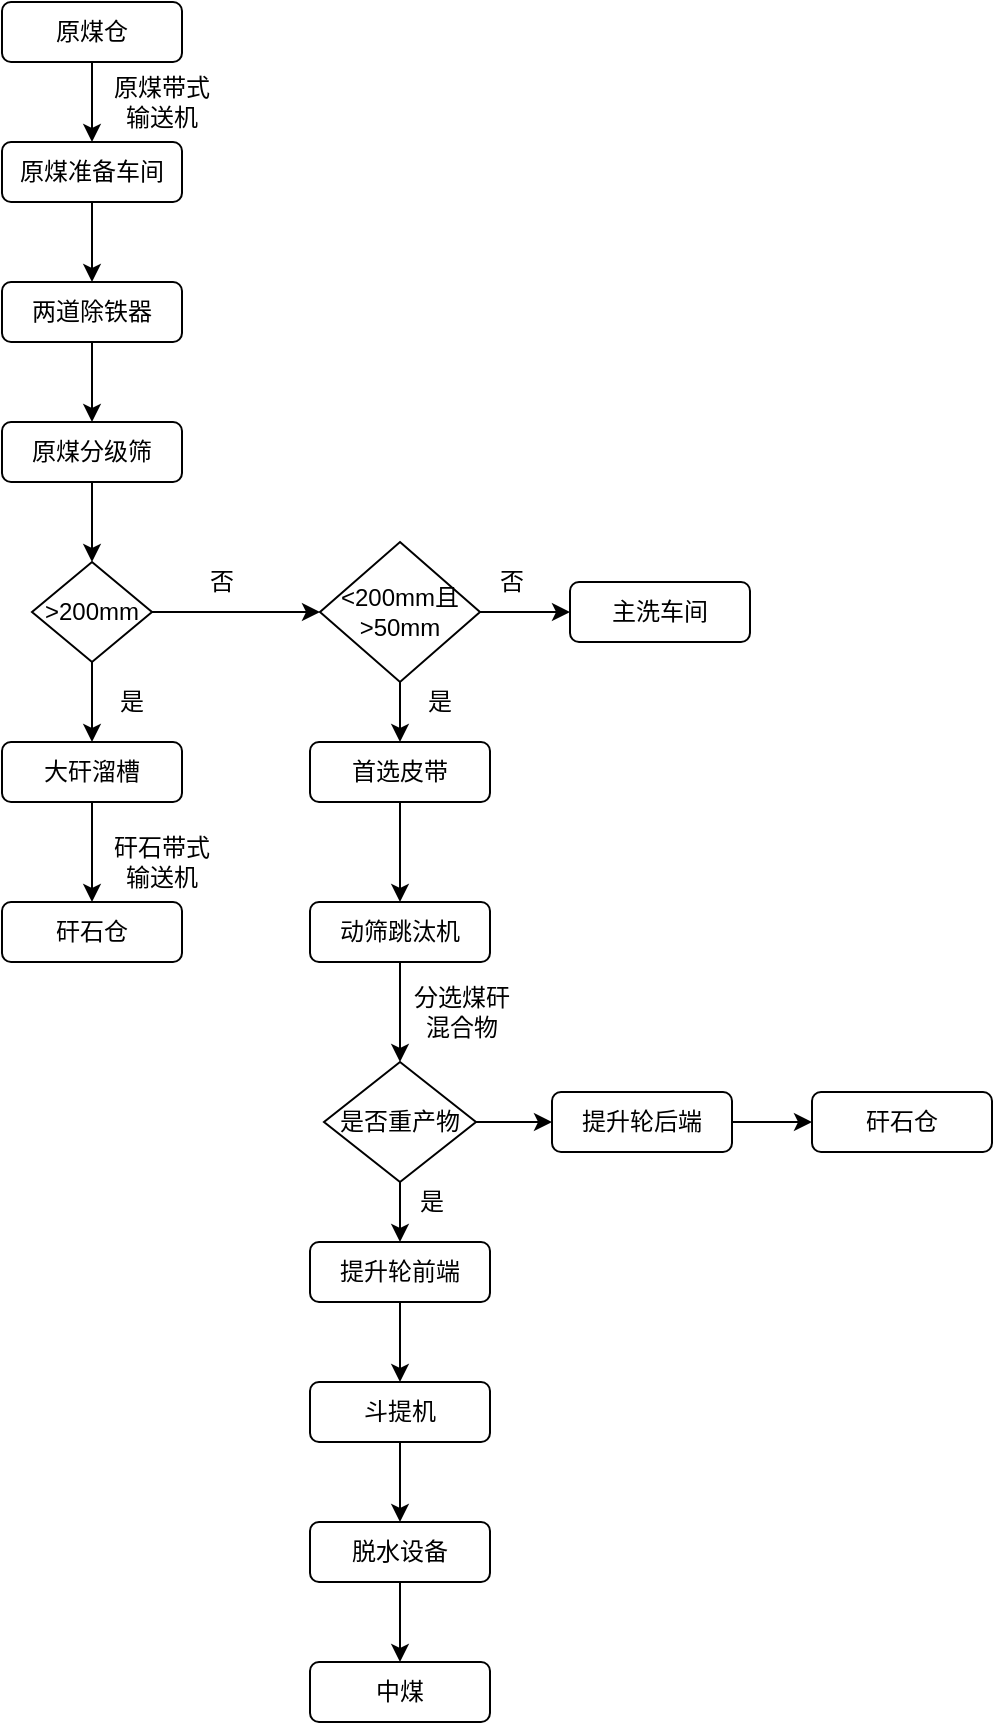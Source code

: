 <mxfile version="14.4.3" type="github">
  <diagram id="C5RBs43oDa-KdzZeNtuy" name="Page-1">
    <mxGraphModel dx="1422" dy="762" grid="1" gridSize="10" guides="1" tooltips="1" connect="1" arrows="1" fold="1" page="1" pageScale="1" pageWidth="827" pageHeight="1169" math="0" shadow="0">
      <root>
        <mxCell id="WIyWlLk6GJQsqaUBKTNV-0" />
        <mxCell id="WIyWlLk6GJQsqaUBKTNV-1" parent="WIyWlLk6GJQsqaUBKTNV-0" />
        <mxCell id="Ji8SA3ziWT4KHIKLygUh-3" value="" style="edgeStyle=orthogonalEdgeStyle;rounded=0;orthogonalLoop=1;jettySize=auto;html=1;" edge="1" parent="WIyWlLk6GJQsqaUBKTNV-1" source="WIyWlLk6GJQsqaUBKTNV-3" target="Ji8SA3ziWT4KHIKLygUh-2">
          <mxGeometry relative="1" as="geometry" />
        </mxCell>
        <mxCell id="WIyWlLk6GJQsqaUBKTNV-3" value="原煤仓" style="rounded=1;whiteSpace=wrap;html=1;fontSize=12;glass=0;strokeWidth=1;shadow=0;" parent="WIyWlLk6GJQsqaUBKTNV-1" vertex="1">
          <mxGeometry x="175" y="80" width="90" height="30" as="geometry" />
        </mxCell>
        <mxCell id="Ji8SA3ziWT4KHIKLygUh-5" value="" style="edgeStyle=orthogonalEdgeStyle;rounded=0;orthogonalLoop=1;jettySize=auto;html=1;" edge="1" parent="WIyWlLk6GJQsqaUBKTNV-1" source="Ji8SA3ziWT4KHIKLygUh-2" target="Ji8SA3ziWT4KHIKLygUh-4">
          <mxGeometry relative="1" as="geometry" />
        </mxCell>
        <mxCell id="Ji8SA3ziWT4KHIKLygUh-2" value="原煤准备车间" style="rounded=1;whiteSpace=wrap;html=1;fontSize=12;glass=0;strokeWidth=1;shadow=0;" vertex="1" parent="WIyWlLk6GJQsqaUBKTNV-1">
          <mxGeometry x="175" y="150" width="90" height="30" as="geometry" />
        </mxCell>
        <mxCell id="Ji8SA3ziWT4KHIKLygUh-8" value="" style="edgeStyle=orthogonalEdgeStyle;rounded=0;orthogonalLoop=1;jettySize=auto;html=1;" edge="1" parent="WIyWlLk6GJQsqaUBKTNV-1" source="Ji8SA3ziWT4KHIKLygUh-4" target="Ji8SA3ziWT4KHIKLygUh-7">
          <mxGeometry relative="1" as="geometry" />
        </mxCell>
        <mxCell id="Ji8SA3ziWT4KHIKLygUh-4" value="两道除铁器" style="rounded=1;whiteSpace=wrap;html=1;fontSize=12;glass=0;strokeWidth=1;shadow=0;" vertex="1" parent="WIyWlLk6GJQsqaUBKTNV-1">
          <mxGeometry x="175" y="220" width="90" height="30" as="geometry" />
        </mxCell>
        <mxCell id="Ji8SA3ziWT4KHIKLygUh-6" value="原煤带式输送机" style="text;html=1;strokeColor=none;fillColor=none;align=center;verticalAlign=middle;whiteSpace=wrap;rounded=0;" vertex="1" parent="WIyWlLk6GJQsqaUBKTNV-1">
          <mxGeometry x="230" y="120" width="50" height="20" as="geometry" />
        </mxCell>
        <mxCell id="Ji8SA3ziWT4KHIKLygUh-10" value="" style="edgeStyle=orthogonalEdgeStyle;rounded=0;orthogonalLoop=1;jettySize=auto;html=1;" edge="1" parent="WIyWlLk6GJQsqaUBKTNV-1" source="Ji8SA3ziWT4KHIKLygUh-7" target="Ji8SA3ziWT4KHIKLygUh-11">
          <mxGeometry relative="1" as="geometry">
            <mxPoint x="220" y="400" as="targetPoint" />
          </mxGeometry>
        </mxCell>
        <mxCell id="Ji8SA3ziWT4KHIKLygUh-7" value="原煤分级筛" style="rounded=1;whiteSpace=wrap;html=1;fontSize=12;glass=0;strokeWidth=1;shadow=0;" vertex="1" parent="WIyWlLk6GJQsqaUBKTNV-1">
          <mxGeometry x="175" y="290" width="90" height="30" as="geometry" />
        </mxCell>
        <mxCell id="Ji8SA3ziWT4KHIKLygUh-12" value="" style="edgeStyle=orthogonalEdgeStyle;rounded=0;orthogonalLoop=1;jettySize=auto;html=1;entryX=0.5;entryY=0;entryDx=0;entryDy=0;" edge="1" parent="WIyWlLk6GJQsqaUBKTNV-1" source="Ji8SA3ziWT4KHIKLygUh-11" target="Ji8SA3ziWT4KHIKLygUh-13">
          <mxGeometry relative="1" as="geometry">
            <mxPoint x="220" y="490" as="targetPoint" />
          </mxGeometry>
        </mxCell>
        <mxCell id="Ji8SA3ziWT4KHIKLygUh-19" value="" style="edgeStyle=orthogonalEdgeStyle;rounded=0;orthogonalLoop=1;jettySize=auto;html=1;" edge="1" parent="WIyWlLk6GJQsqaUBKTNV-1" source="Ji8SA3ziWT4KHIKLygUh-11" target="Ji8SA3ziWT4KHIKLygUh-18">
          <mxGeometry relative="1" as="geometry" />
        </mxCell>
        <mxCell id="Ji8SA3ziWT4KHIKLygUh-11" value="&amp;gt;200mm" style="rhombus;whiteSpace=wrap;html=1;" vertex="1" parent="WIyWlLk6GJQsqaUBKTNV-1">
          <mxGeometry x="190" y="360" width="60" height="50" as="geometry" />
        </mxCell>
        <mxCell id="Ji8SA3ziWT4KHIKLygUh-16" value="" style="edgeStyle=orthogonalEdgeStyle;rounded=0;orthogonalLoop=1;jettySize=auto;html=1;" edge="1" parent="WIyWlLk6GJQsqaUBKTNV-1" source="Ji8SA3ziWT4KHIKLygUh-13" target="Ji8SA3ziWT4KHIKLygUh-15">
          <mxGeometry relative="1" as="geometry" />
        </mxCell>
        <mxCell id="Ji8SA3ziWT4KHIKLygUh-13" value="大矸溜槽" style="rounded=1;whiteSpace=wrap;html=1;fontSize=12;glass=0;strokeWidth=1;shadow=0;" vertex="1" parent="WIyWlLk6GJQsqaUBKTNV-1">
          <mxGeometry x="175" y="450" width="90" height="30" as="geometry" />
        </mxCell>
        <mxCell id="Ji8SA3ziWT4KHIKLygUh-14" value="是" style="text;html=1;strokeColor=none;fillColor=none;align=center;verticalAlign=middle;whiteSpace=wrap;rounded=0;" vertex="1" parent="WIyWlLk6GJQsqaUBKTNV-1">
          <mxGeometry x="220" y="420" width="40" height="20" as="geometry" />
        </mxCell>
        <mxCell id="Ji8SA3ziWT4KHIKLygUh-15" value="矸石仓" style="rounded=1;whiteSpace=wrap;html=1;fontSize=12;glass=0;strokeWidth=1;shadow=0;" vertex="1" parent="WIyWlLk6GJQsqaUBKTNV-1">
          <mxGeometry x="175" y="530" width="90" height="30" as="geometry" />
        </mxCell>
        <mxCell id="Ji8SA3ziWT4KHIKLygUh-17" value="矸石带式输送机" style="text;html=1;strokeColor=none;fillColor=none;align=center;verticalAlign=middle;whiteSpace=wrap;rounded=0;" vertex="1" parent="WIyWlLk6GJQsqaUBKTNV-1">
          <mxGeometry x="230" y="500" width="50" height="20" as="geometry" />
        </mxCell>
        <mxCell id="Ji8SA3ziWT4KHIKLygUh-24" value="" style="edgeStyle=orthogonalEdgeStyle;rounded=0;orthogonalLoop=1;jettySize=auto;html=1;" edge="1" parent="WIyWlLk6GJQsqaUBKTNV-1" source="Ji8SA3ziWT4KHIKLygUh-18" target="Ji8SA3ziWT4KHIKLygUh-23">
          <mxGeometry relative="1" as="geometry" />
        </mxCell>
        <mxCell id="Ji8SA3ziWT4KHIKLygUh-30" value="" style="edgeStyle=orthogonalEdgeStyle;rounded=0;orthogonalLoop=1;jettySize=auto;html=1;entryX=0;entryY=0.5;entryDx=0;entryDy=0;" edge="1" parent="WIyWlLk6GJQsqaUBKTNV-1" source="Ji8SA3ziWT4KHIKLygUh-18" target="Ji8SA3ziWT4KHIKLygUh-32">
          <mxGeometry relative="1" as="geometry">
            <mxPoint x="494" y="385" as="targetPoint" />
          </mxGeometry>
        </mxCell>
        <mxCell id="Ji8SA3ziWT4KHIKLygUh-18" value="&amp;lt;200mm且&lt;br&gt;&amp;gt;50mm" style="rhombus;whiteSpace=wrap;html=1;" vertex="1" parent="WIyWlLk6GJQsqaUBKTNV-1">
          <mxGeometry x="334" y="350" width="80" height="70" as="geometry" />
        </mxCell>
        <mxCell id="Ji8SA3ziWT4KHIKLygUh-20" value="否" style="text;html=1;strokeColor=none;fillColor=none;align=center;verticalAlign=middle;whiteSpace=wrap;rounded=0;" vertex="1" parent="WIyWlLk6GJQsqaUBKTNV-1">
          <mxGeometry x="265" y="360" width="40" height="20" as="geometry" />
        </mxCell>
        <mxCell id="Ji8SA3ziWT4KHIKLygUh-29" value="" style="edgeStyle=orthogonalEdgeStyle;rounded=0;orthogonalLoop=1;jettySize=auto;html=1;" edge="1" parent="WIyWlLk6GJQsqaUBKTNV-1" source="Ji8SA3ziWT4KHIKLygUh-23" target="Ji8SA3ziWT4KHIKLygUh-28">
          <mxGeometry relative="1" as="geometry" />
        </mxCell>
        <mxCell id="Ji8SA3ziWT4KHIKLygUh-23" value="首选皮带" style="rounded=1;whiteSpace=wrap;html=1;fontSize=12;glass=0;strokeWidth=1;shadow=0;" vertex="1" parent="WIyWlLk6GJQsqaUBKTNV-1">
          <mxGeometry x="329" y="450" width="90" height="30" as="geometry" />
        </mxCell>
        <mxCell id="Ji8SA3ziWT4KHIKLygUh-27" value="是" style="text;html=1;strokeColor=none;fillColor=none;align=center;verticalAlign=middle;whiteSpace=wrap;rounded=0;" vertex="1" parent="WIyWlLk6GJQsqaUBKTNV-1">
          <mxGeometry x="374" y="420" width="40" height="20" as="geometry" />
        </mxCell>
        <mxCell id="Ji8SA3ziWT4KHIKLygUh-35" value="" style="edgeStyle=orthogonalEdgeStyle;rounded=0;orthogonalLoop=1;jettySize=auto;html=1;entryX=0.5;entryY=0;entryDx=0;entryDy=0;" edge="1" parent="WIyWlLk6GJQsqaUBKTNV-1" source="Ji8SA3ziWT4KHIKLygUh-28" target="Ji8SA3ziWT4KHIKLygUh-37">
          <mxGeometry relative="1" as="geometry">
            <mxPoint x="374" y="610" as="targetPoint" />
          </mxGeometry>
        </mxCell>
        <mxCell id="Ji8SA3ziWT4KHIKLygUh-28" value="动筛跳汰机" style="rounded=1;whiteSpace=wrap;html=1;fontSize=12;glass=0;strokeWidth=1;shadow=0;" vertex="1" parent="WIyWlLk6GJQsqaUBKTNV-1">
          <mxGeometry x="329" y="530" width="90" height="30" as="geometry" />
        </mxCell>
        <mxCell id="Ji8SA3ziWT4KHIKLygUh-31" value="否" style="text;html=1;strokeColor=none;fillColor=none;align=center;verticalAlign=middle;whiteSpace=wrap;rounded=0;" vertex="1" parent="WIyWlLk6GJQsqaUBKTNV-1">
          <mxGeometry x="410" y="360" width="40" height="20" as="geometry" />
        </mxCell>
        <mxCell id="Ji8SA3ziWT4KHIKLygUh-32" value="主洗车间" style="rounded=1;whiteSpace=wrap;html=1;fontSize=12;glass=0;strokeWidth=1;shadow=0;" vertex="1" parent="WIyWlLk6GJQsqaUBKTNV-1">
          <mxGeometry x="459" y="370" width="90" height="30" as="geometry" />
        </mxCell>
        <mxCell id="Ji8SA3ziWT4KHIKLygUh-36" value="分选煤矸混合物" style="text;html=1;strokeColor=none;fillColor=none;align=center;verticalAlign=middle;whiteSpace=wrap;rounded=0;" vertex="1" parent="WIyWlLk6GJQsqaUBKTNV-1">
          <mxGeometry x="380" y="574.5" width="50" height="20" as="geometry" />
        </mxCell>
        <mxCell id="Ji8SA3ziWT4KHIKLygUh-38" value="" style="edgeStyle=orthogonalEdgeStyle;rounded=0;orthogonalLoop=1;jettySize=auto;html=1;entryX=0.5;entryY=0;entryDx=0;entryDy=0;" edge="1" parent="WIyWlLk6GJQsqaUBKTNV-1" source="Ji8SA3ziWT4KHIKLygUh-37" target="Ji8SA3ziWT4KHIKLygUh-39">
          <mxGeometry relative="1" as="geometry">
            <mxPoint x="374" y="700" as="targetPoint" />
          </mxGeometry>
        </mxCell>
        <mxCell id="Ji8SA3ziWT4KHIKLygUh-46" value="" style="edgeStyle=orthogonalEdgeStyle;rounded=0;orthogonalLoop=1;jettySize=auto;html=1;entryX=0;entryY=0.5;entryDx=0;entryDy=0;" edge="1" parent="WIyWlLk6GJQsqaUBKTNV-1" source="Ji8SA3ziWT4KHIKLygUh-37" target="Ji8SA3ziWT4KHIKLygUh-47">
          <mxGeometry relative="1" as="geometry">
            <mxPoint x="460" y="640" as="targetPoint" />
          </mxGeometry>
        </mxCell>
        <mxCell id="Ji8SA3ziWT4KHIKLygUh-37" value="是否重产物" style="rhombus;whiteSpace=wrap;html=1;" vertex="1" parent="WIyWlLk6GJQsqaUBKTNV-1">
          <mxGeometry x="336" y="610" width="76" height="60" as="geometry" />
        </mxCell>
        <mxCell id="Ji8SA3ziWT4KHIKLygUh-42" value="" style="edgeStyle=orthogonalEdgeStyle;rounded=0;orthogonalLoop=1;jettySize=auto;html=1;" edge="1" parent="WIyWlLk6GJQsqaUBKTNV-1" source="Ji8SA3ziWT4KHIKLygUh-39" target="Ji8SA3ziWT4KHIKLygUh-41">
          <mxGeometry relative="1" as="geometry" />
        </mxCell>
        <mxCell id="Ji8SA3ziWT4KHIKLygUh-39" value="提升轮前端" style="rounded=1;whiteSpace=wrap;html=1;fontSize=12;glass=0;strokeWidth=1;shadow=0;" vertex="1" parent="WIyWlLk6GJQsqaUBKTNV-1">
          <mxGeometry x="329" y="700" width="90" height="30" as="geometry" />
        </mxCell>
        <mxCell id="Ji8SA3ziWT4KHIKLygUh-40" value="是" style="text;html=1;strokeColor=none;fillColor=none;align=center;verticalAlign=middle;whiteSpace=wrap;rounded=0;" vertex="1" parent="WIyWlLk6GJQsqaUBKTNV-1">
          <mxGeometry x="370" y="670" width="40" height="20" as="geometry" />
        </mxCell>
        <mxCell id="Ji8SA3ziWT4KHIKLygUh-44" value="" style="edgeStyle=orthogonalEdgeStyle;rounded=0;orthogonalLoop=1;jettySize=auto;html=1;" edge="1" parent="WIyWlLk6GJQsqaUBKTNV-1" source="Ji8SA3ziWT4KHIKLygUh-41" target="Ji8SA3ziWT4KHIKLygUh-43">
          <mxGeometry relative="1" as="geometry" />
        </mxCell>
        <mxCell id="Ji8SA3ziWT4KHIKLygUh-41" value="斗提机" style="rounded=1;whiteSpace=wrap;html=1;fontSize=12;glass=0;strokeWidth=1;shadow=0;" vertex="1" parent="WIyWlLk6GJQsqaUBKTNV-1">
          <mxGeometry x="329" y="770" width="90" height="30" as="geometry" />
        </mxCell>
        <mxCell id="Ji8SA3ziWT4KHIKLygUh-51" value="" style="edgeStyle=orthogonalEdgeStyle;rounded=0;orthogonalLoop=1;jettySize=auto;html=1;" edge="1" parent="WIyWlLk6GJQsqaUBKTNV-1" source="Ji8SA3ziWT4KHIKLygUh-43" target="Ji8SA3ziWT4KHIKLygUh-50">
          <mxGeometry relative="1" as="geometry" />
        </mxCell>
        <mxCell id="Ji8SA3ziWT4KHIKLygUh-43" value="脱水设备" style="rounded=1;whiteSpace=wrap;html=1;fontSize=12;glass=0;strokeWidth=1;shadow=0;" vertex="1" parent="WIyWlLk6GJQsqaUBKTNV-1">
          <mxGeometry x="329" y="840" width="90" height="30" as="geometry" />
        </mxCell>
        <mxCell id="Ji8SA3ziWT4KHIKLygUh-49" value="" style="edgeStyle=orthogonalEdgeStyle;rounded=0;orthogonalLoop=1;jettySize=auto;html=1;" edge="1" parent="WIyWlLk6GJQsqaUBKTNV-1" source="Ji8SA3ziWT4KHIKLygUh-47" target="Ji8SA3ziWT4KHIKLygUh-48">
          <mxGeometry relative="1" as="geometry" />
        </mxCell>
        <mxCell id="Ji8SA3ziWT4KHIKLygUh-47" value="提升轮后端" style="rounded=1;whiteSpace=wrap;html=1;fontSize=12;glass=0;strokeWidth=1;shadow=0;" vertex="1" parent="WIyWlLk6GJQsqaUBKTNV-1">
          <mxGeometry x="450" y="625" width="90" height="30" as="geometry" />
        </mxCell>
        <mxCell id="Ji8SA3ziWT4KHIKLygUh-48" value="矸石仓" style="rounded=1;whiteSpace=wrap;html=1;fontSize=12;glass=0;strokeWidth=1;shadow=0;" vertex="1" parent="WIyWlLk6GJQsqaUBKTNV-1">
          <mxGeometry x="580" y="625" width="90" height="30" as="geometry" />
        </mxCell>
        <mxCell id="Ji8SA3ziWT4KHIKLygUh-50" value="中煤" style="rounded=1;whiteSpace=wrap;html=1;fontSize=12;glass=0;strokeWidth=1;shadow=0;" vertex="1" parent="WIyWlLk6GJQsqaUBKTNV-1">
          <mxGeometry x="329" y="910" width="90" height="30" as="geometry" />
        </mxCell>
      </root>
    </mxGraphModel>
  </diagram>
</mxfile>
